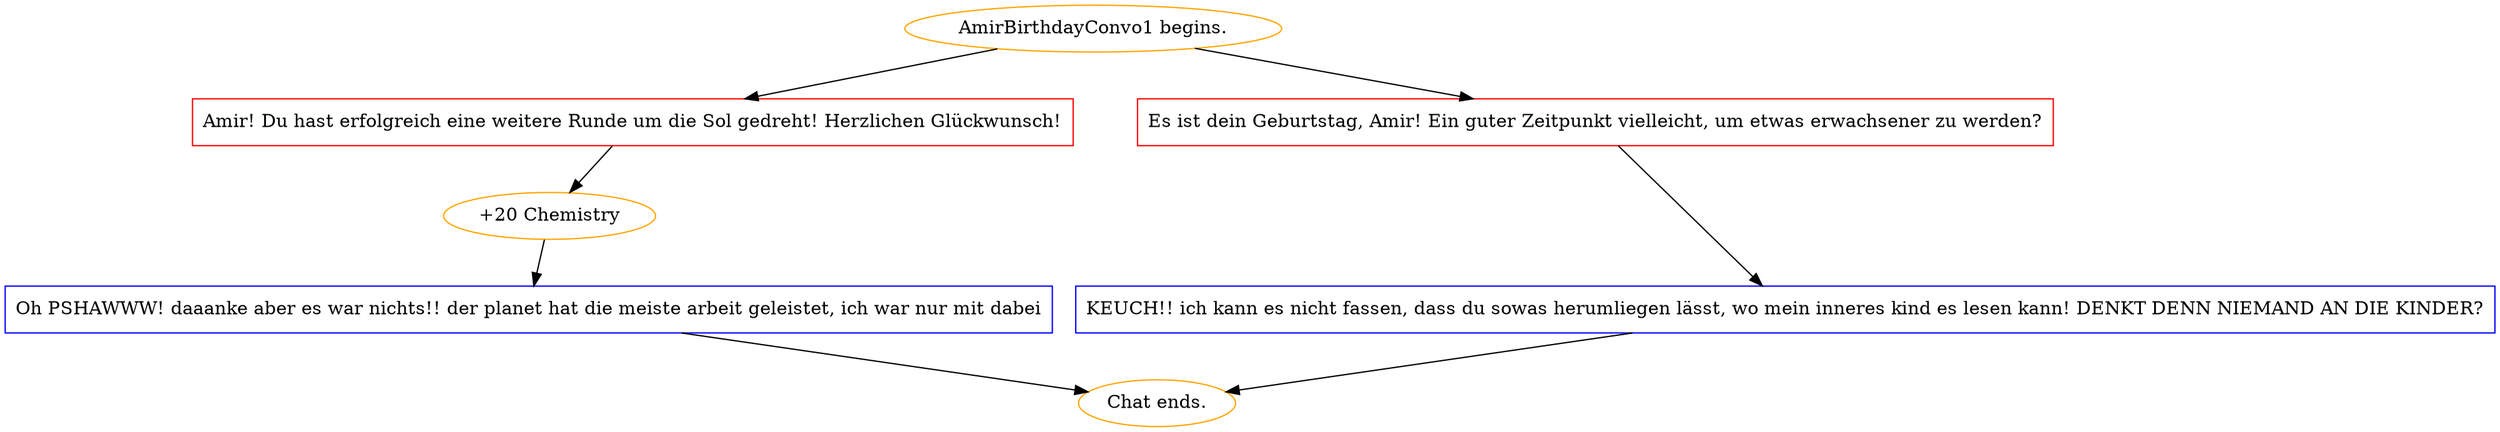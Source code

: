 digraph {
	"AmirBirthdayConvo1 begins." [color=orange];
		"AmirBirthdayConvo1 begins." -> j2987266423;
		"AmirBirthdayConvo1 begins." -> j3837532759;
	j2987266423 [label="Amir! Du hast erfolgreich eine weitere Runde um die Sol gedreht! Herzlichen Glückwunsch!",shape=box,color=red];
		j2987266423 -> j3279530499;
	j3837532759 [label="Es ist dein Geburtstag, Amir! Ein guter Zeitpunkt vielleicht, um etwas erwachsener zu werden?",shape=box,color=red];
		j3837532759 -> j81343582;
	j3279530499 [label="+20 Chemistry",color=orange];
		j3279530499 -> j1304444708;
	j81343582 [label="KEUCH!! ich kann es nicht fassen, dass du sowas herumliegen lässt, wo mein inneres kind es lesen kann! DENKT DENN NIEMAND AN DIE KINDER?",shape=box,color=blue];
		j81343582 -> "Chat ends.";
	j1304444708 [label="Oh PSHAWWW! daaanke aber es war nichts!! der planet hat die meiste arbeit geleistet, ich war nur mit dabei",shape=box,color=blue];
		j1304444708 -> "Chat ends.";
	"Chat ends." [color=orange];
}